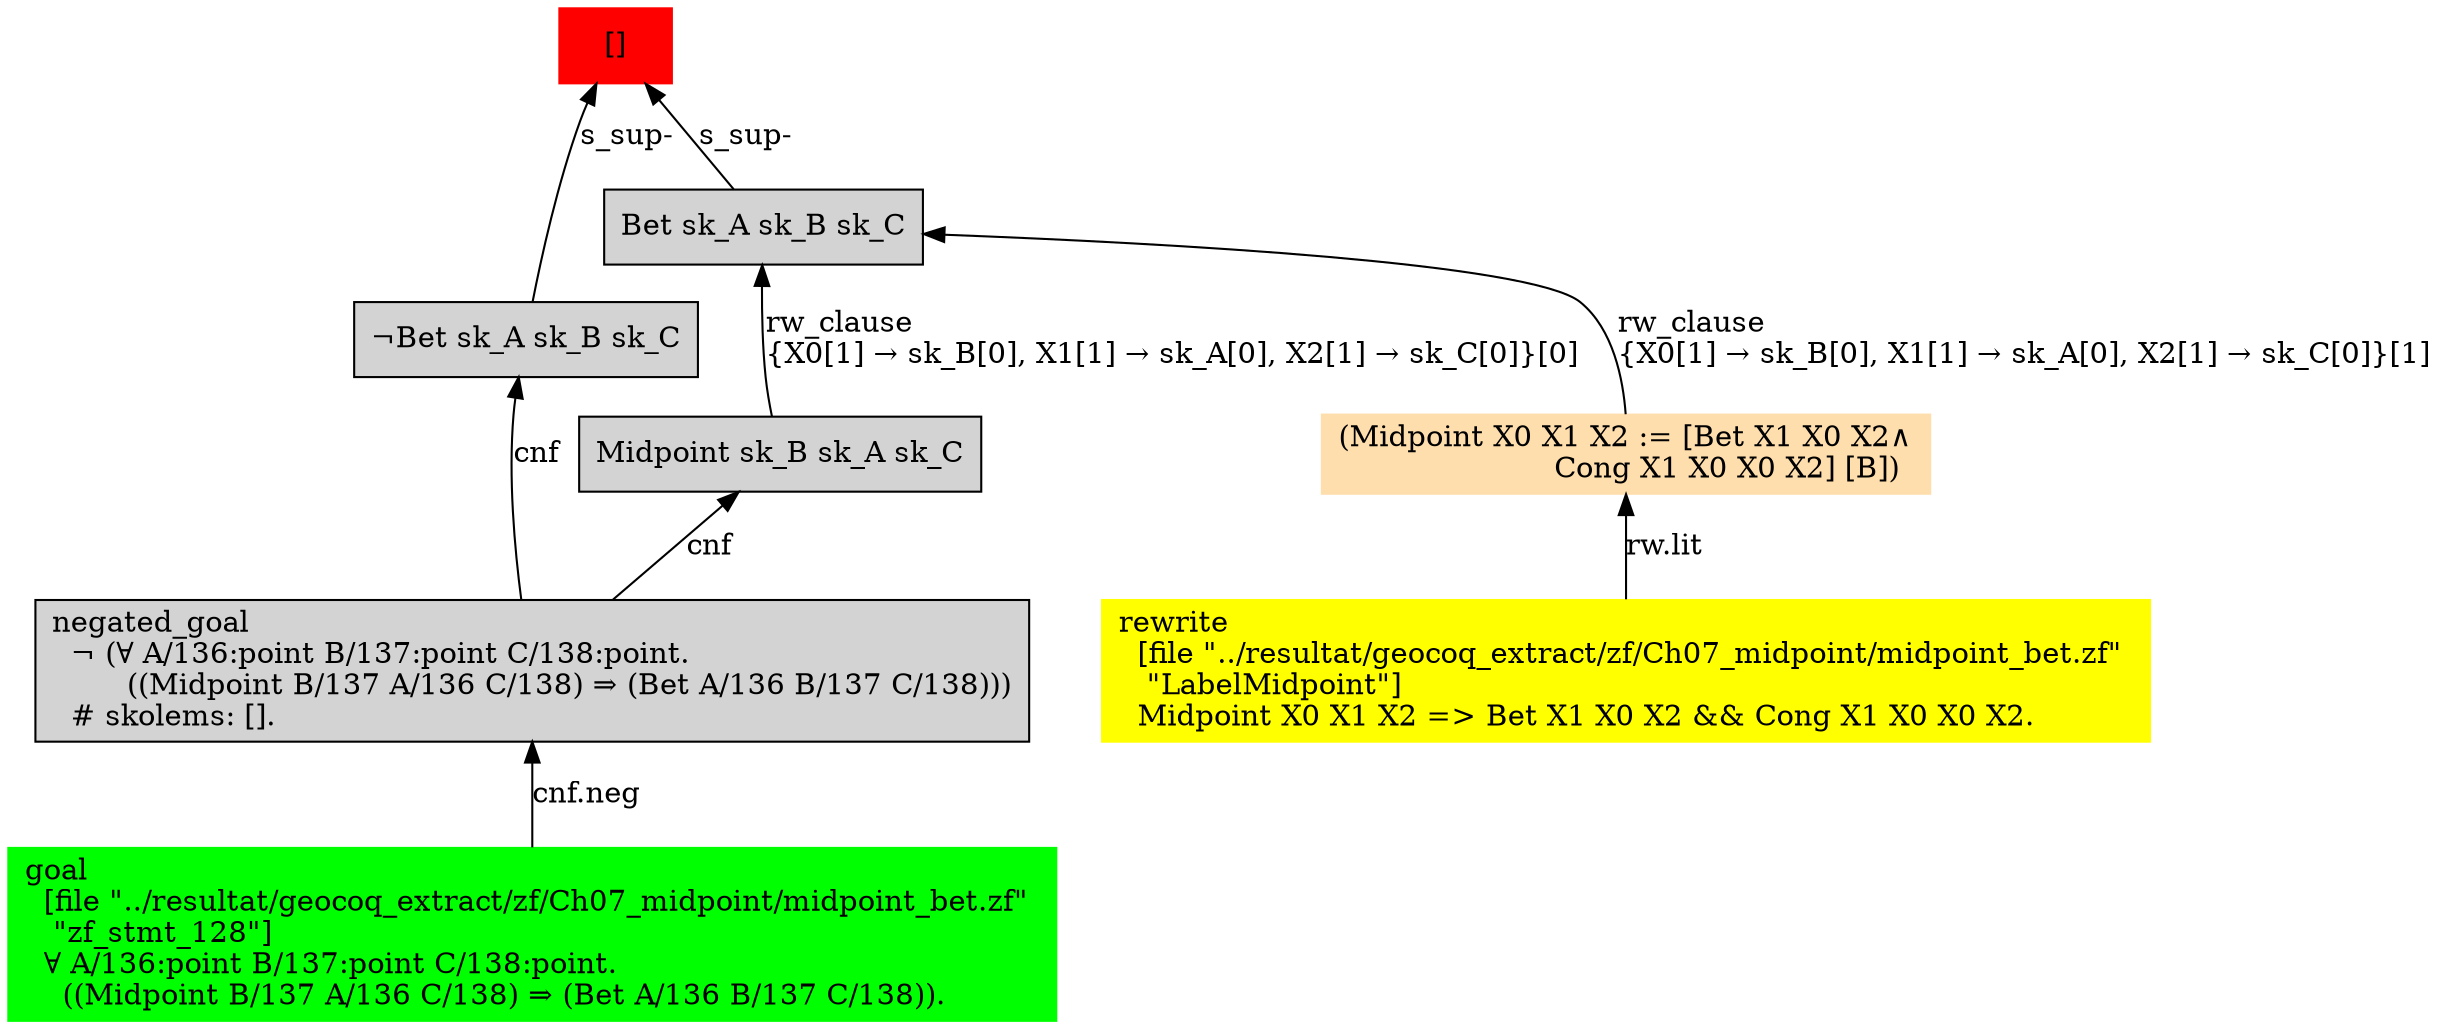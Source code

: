 digraph "unsat_graph" {
  vertex_0 [color=red, label="[]", shape=box, style=filled];
  vertex_0 -> vertex_1 [label="s_sup-\l", dir="back"];
  vertex_1 [shape=box, label="¬Bet sk_A sk_B sk_C\l", style=filled];
  vertex_1 -> vertex_2 [label="cnf", dir="back"];
  vertex_2 [shape=box, label="negated_goal\l  ¬ (∀ A/136:point B/137:point C/138:point.\l        ((Midpoint B/137 A/136 C/138) ⇒ (Bet A/136 B/137 C/138)))\l  # skolems: [].\l", style=filled];
  vertex_2 -> vertex_3 [label="cnf.neg", dir="back"];
  vertex_3 [color=green, shape=box, label="goal\l  [file \"../resultat/geocoq_extract/zf/Ch07_midpoint/midpoint_bet.zf\" \l   \"zf_stmt_128\"]\l  ∀ A/136:point B/137:point C/138:point.\l    ((Midpoint B/137 A/136 C/138) ⇒ (Bet A/136 B/137 C/138)).\l", style=filled];
  vertex_0 -> vertex_4 [label="s_sup-\l", dir="back"];
  vertex_4 [shape=box, label="Bet sk_A sk_B sk_C\l", style=filled];
  vertex_4 -> vertex_5 [label="rw_clause\l\{X0[1] → sk_B[0], X1[1] → sk_A[0], X2[1] → sk_C[0]\}[1]\l", dir="back"];
  vertex_5 [color=navajowhite, shape=box, label="(Midpoint X0 X1 X2 := [Bet X1 X0 X2∧\l                       Cong X1 X0 X0 X2] [B])\l", style=filled];
  vertex_5 -> vertex_6 [label="rw.lit", dir="back"];
  vertex_6 [color=yellow, shape=box, label="rewrite\l  [file \"../resultat/geocoq_extract/zf/Ch07_midpoint/midpoint_bet.zf\" \l   \"LabelMidpoint\"]\l  Midpoint X0 X1 X2 =\> Bet X1 X0 X2 && Cong X1 X0 X0 X2.\l", style=filled];
  vertex_4 -> vertex_7 [label="rw_clause\l\{X0[1] → sk_B[0], X1[1] → sk_A[0], X2[1] → sk_C[0]\}[0]\l", dir="back"];
  vertex_7 [shape=box, label="Midpoint sk_B sk_A sk_C\l", style=filled];
  vertex_7 -> vertex_2 [label="cnf", dir="back"];
  }


